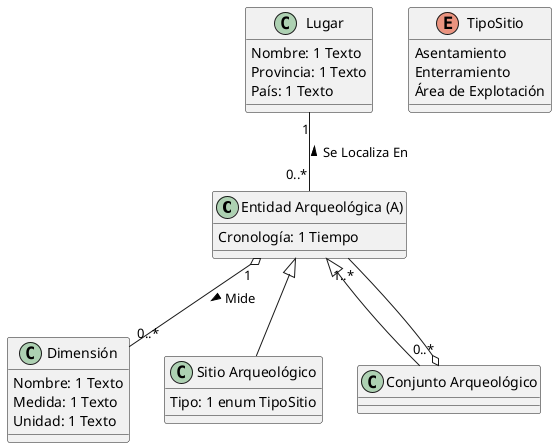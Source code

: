 @startuml
Class "Entidad Arqueológica (A)" as entidad{
Cronología: 1 Tiempo
}
Class Lugar{
Nombre: 1 Texto
Provincia: 1 Texto
País: 1 Texto
}
Class Dimensión{
Nombre: 1 Texto
Medida: 1 Texto
Unidad: 1 Texto
}
Class "Sitio Arqueológico" as sitio extends entidad{
Tipo: 1 enum TipoSitio
}
Class "Conjunto Arqueológico" as conjunto extends entidad{}
enum TipoSitio{
Asentamiento
Enterramiento
Área de Explotación
}
Lugar "1" -- "0..*" entidad : Se Localiza En <
entidad "1" o-- "0..*" Dimensión : Mide >
conjunto "0..*" o-- "1..*" entidad
@enduml
